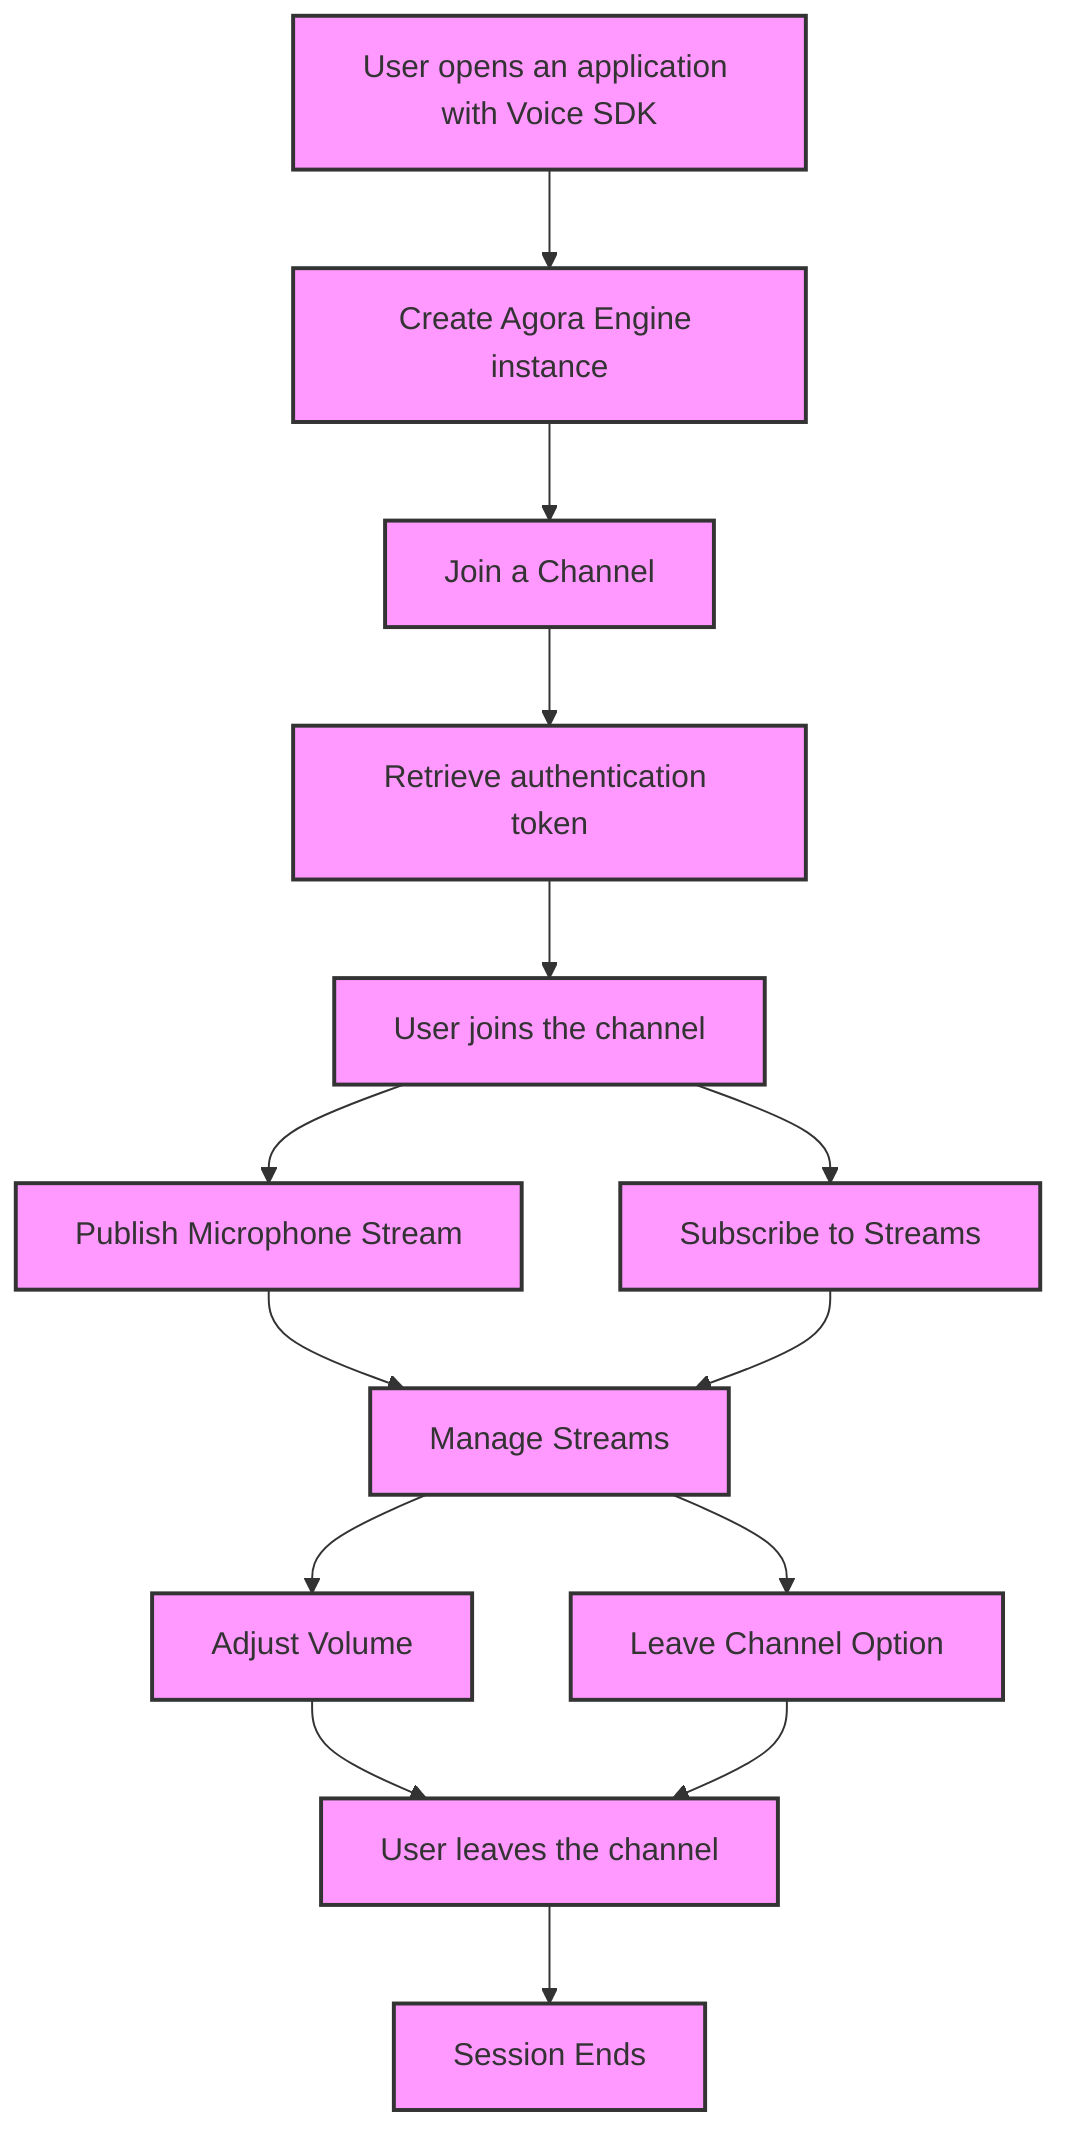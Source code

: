 flowchart TD
    A[User opens an application with Voice SDK] --> B[Create Agora Engine instance]
    B --> C[Join a Channel]
    C --> D[Retrieve authentication token]
    D --> E[User joins the channel]
    E --> F[Publish Microphone Stream]
    E --> G[Subscribe to Streams]
    F & G --> H[Manage Streams]
    H --> I[Adjust Volume]
    H --> J[Leave Channel Option]
    I & J --> K[User leaves the channel]
    K --> L[Session Ends]
    
    classDef action fill:#f9f,stroke:#333,stroke-width:2px;
    class A,B,C,D,E,F,G,H,I,J,K,L action;